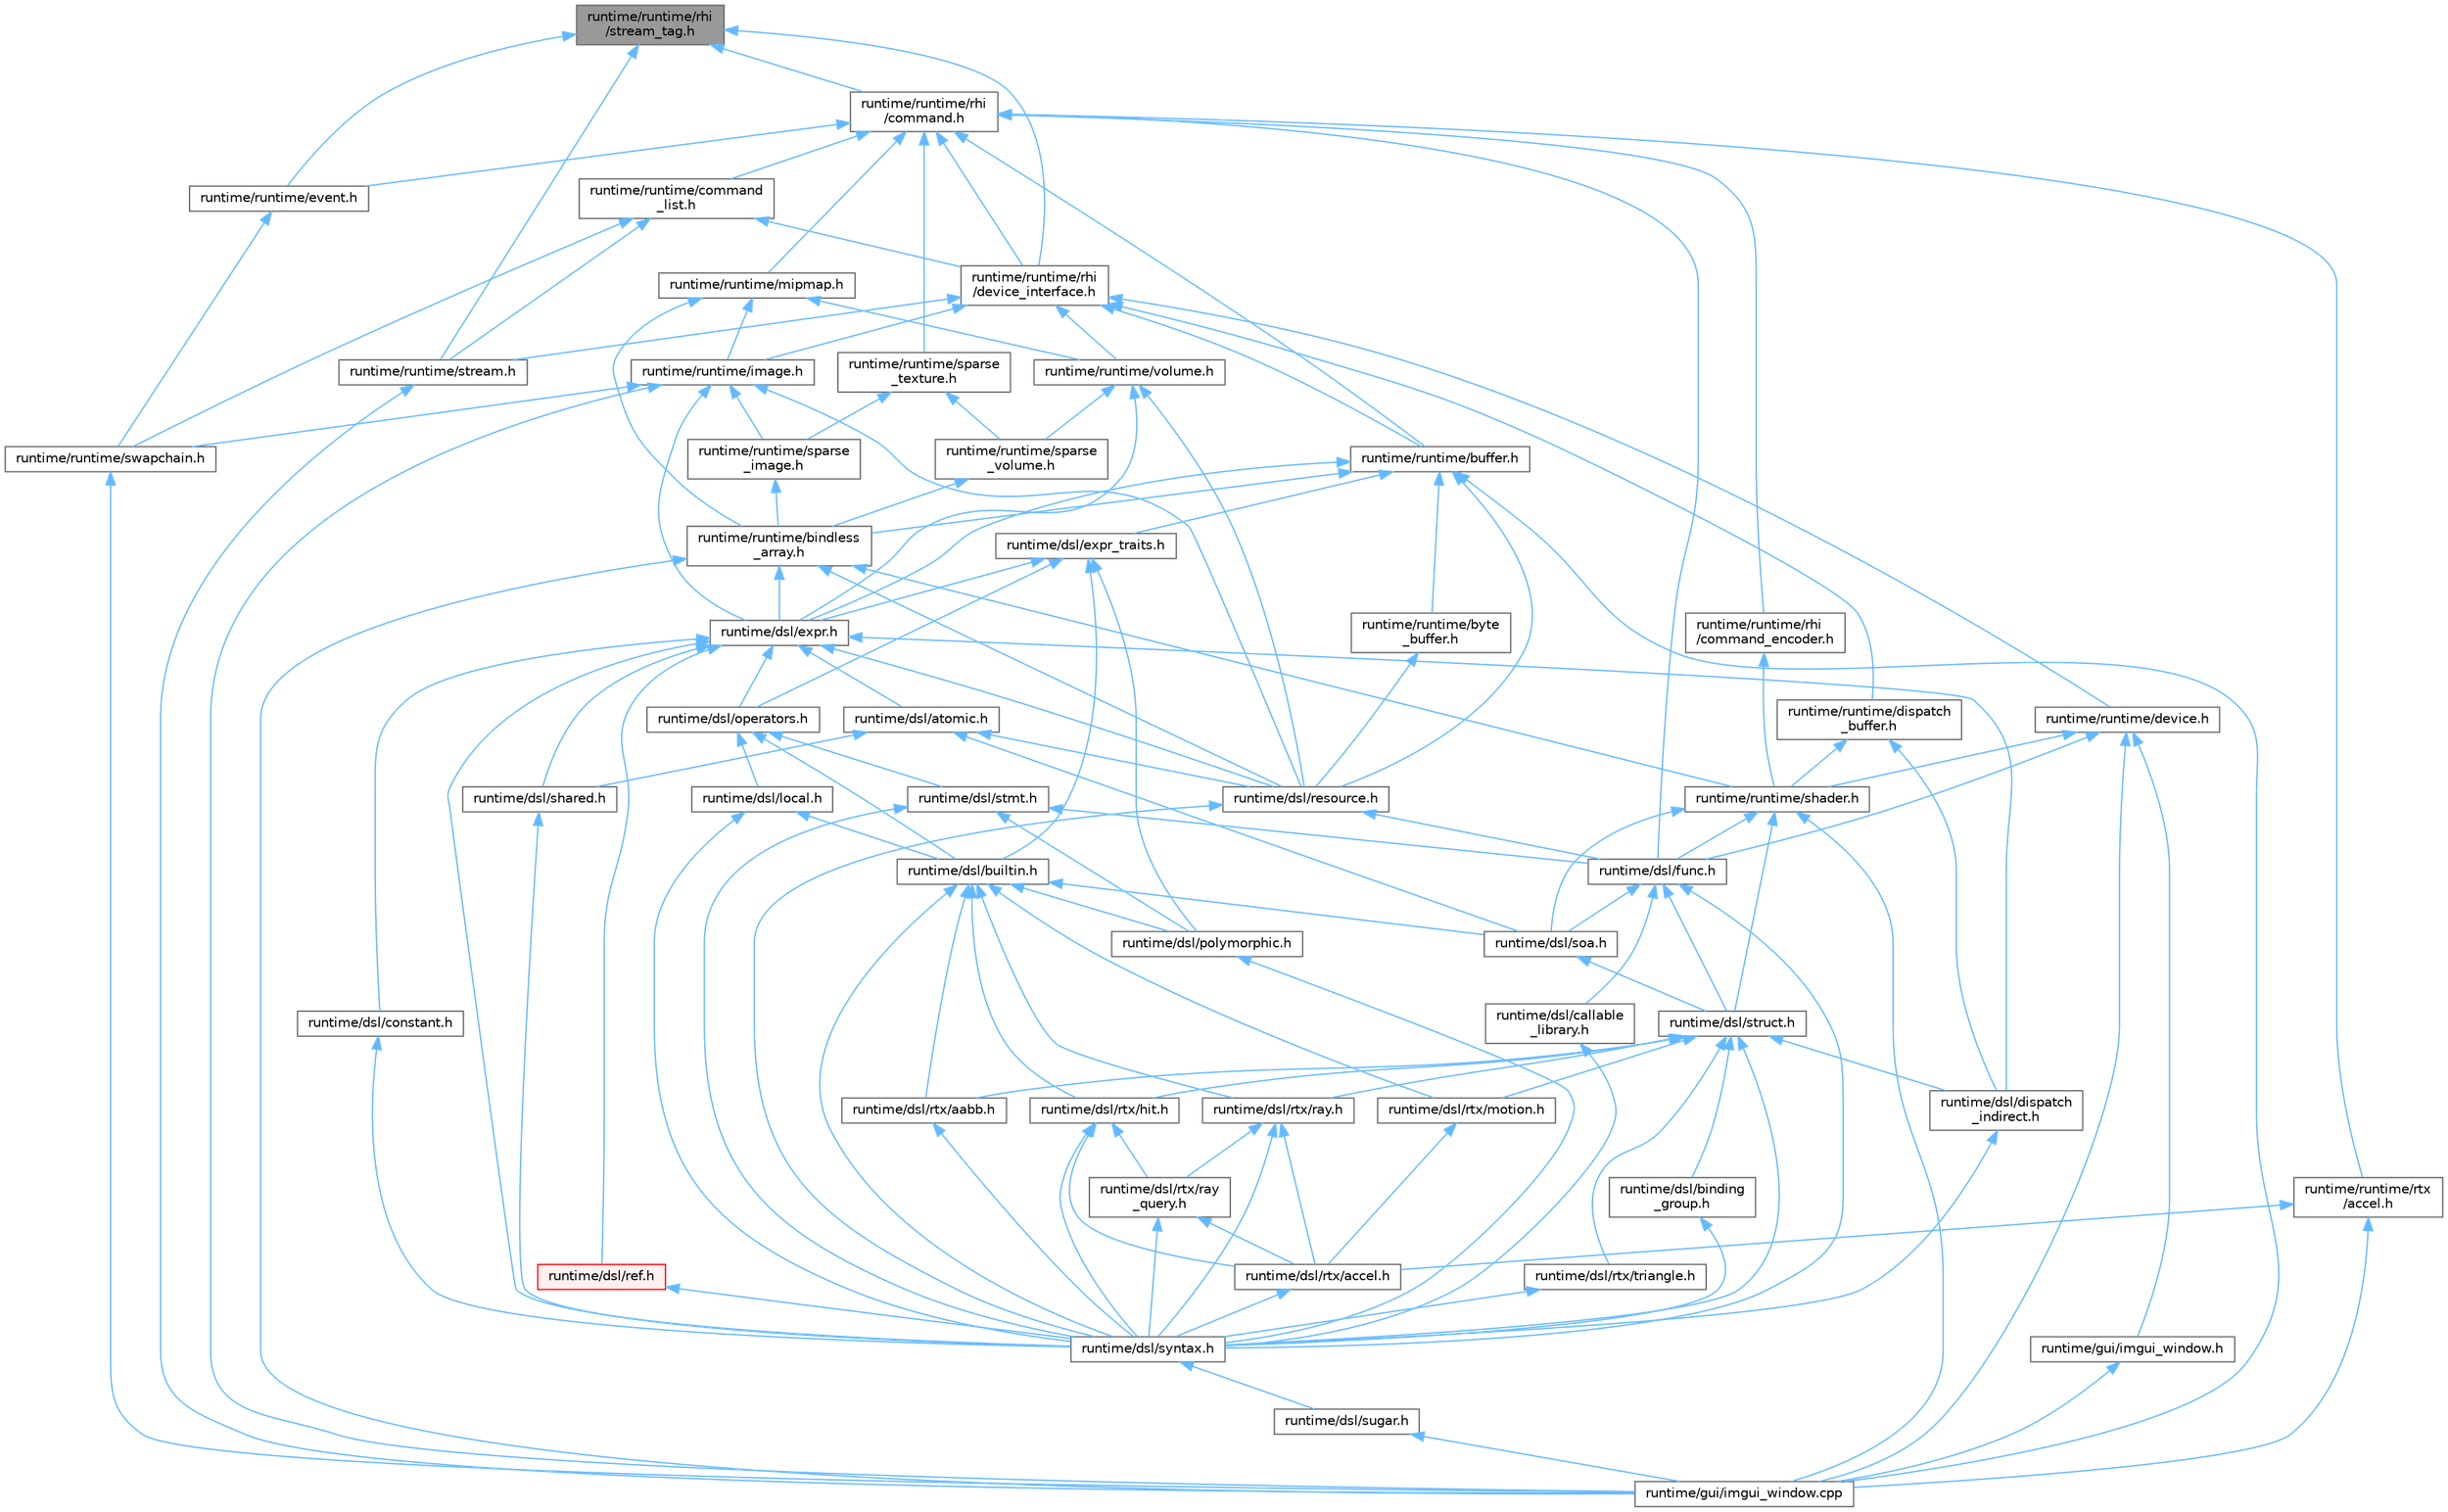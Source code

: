 digraph "runtime/runtime/rhi/stream_tag.h"
{
 // LATEX_PDF_SIZE
  bgcolor="transparent";
  edge [fontname=Helvetica,fontsize=10,labelfontname=Helvetica,labelfontsize=10];
  node [fontname=Helvetica,fontsize=10,shape=box,height=0.2,width=0.4];
  Node1 [id="Node000001",label="runtime/runtime/rhi\l/stream_tag.h",height=0.2,width=0.4,color="gray40", fillcolor="grey60", style="filled", fontcolor="black",tooltip=" "];
  Node1 -> Node2 [id="edge1_Node000001_Node000002",dir="back",color="steelblue1",style="solid",tooltip=" "];
  Node2 [id="Node000002",label="runtime/runtime/event.h",height=0.2,width=0.4,color="grey40", fillcolor="white", style="filled",URL="$event_8h.html",tooltip=" "];
  Node2 -> Node3 [id="edge2_Node000002_Node000003",dir="back",color="steelblue1",style="solid",tooltip=" "];
  Node3 [id="Node000003",label="runtime/runtime/swapchain.h",height=0.2,width=0.4,color="grey40", fillcolor="white", style="filled",URL="$swapchain_8h.html",tooltip=" "];
  Node3 -> Node4 [id="edge3_Node000003_Node000004",dir="back",color="steelblue1",style="solid",tooltip=" "];
  Node4 [id="Node000004",label="runtime/gui/imgui_window.cpp",height=0.2,width=0.4,color="grey40", fillcolor="white", style="filled",URL="$imgui__window_8cpp.html",tooltip=" "];
  Node1 -> Node5 [id="edge4_Node000001_Node000005",dir="back",color="steelblue1",style="solid",tooltip=" "];
  Node5 [id="Node000005",label="runtime/runtime/rhi\l/command.h",height=0.2,width=0.4,color="grey40", fillcolor="white", style="filled",URL="$command_8h.html",tooltip=" "];
  Node5 -> Node6 [id="edge5_Node000005_Node000006",dir="back",color="steelblue1",style="solid",tooltip=" "];
  Node6 [id="Node000006",label="runtime/dsl/func.h",height=0.2,width=0.4,color="grey40", fillcolor="white", style="filled",URL="$func_8h.html",tooltip=" "];
  Node6 -> Node7 [id="edge6_Node000006_Node000007",dir="back",color="steelblue1",style="solid",tooltip=" "];
  Node7 [id="Node000007",label="runtime/dsl/callable\l_library.h",height=0.2,width=0.4,color="grey40", fillcolor="white", style="filled",URL="$dsl_2callable__library_8h.html",tooltip=" "];
  Node7 -> Node8 [id="edge7_Node000007_Node000008",dir="back",color="steelblue1",style="solid",tooltip=" "];
  Node8 [id="Node000008",label="runtime/dsl/syntax.h",height=0.2,width=0.4,color="grey40", fillcolor="white", style="filled",URL="$syntax_8h.html",tooltip=" "];
  Node8 -> Node9 [id="edge8_Node000008_Node000009",dir="back",color="steelblue1",style="solid",tooltip=" "];
  Node9 [id="Node000009",label="runtime/dsl/sugar.h",height=0.2,width=0.4,color="grey40", fillcolor="white", style="filled",URL="$sugar_8h.html",tooltip=" "];
  Node9 -> Node4 [id="edge9_Node000009_Node000004",dir="back",color="steelblue1",style="solid",tooltip=" "];
  Node6 -> Node10 [id="edge10_Node000006_Node000010",dir="back",color="steelblue1",style="solid",tooltip=" "];
  Node10 [id="Node000010",label="runtime/dsl/soa.h",height=0.2,width=0.4,color="grey40", fillcolor="white", style="filled",URL="$soa_8h.html",tooltip=" "];
  Node10 -> Node11 [id="edge11_Node000010_Node000011",dir="back",color="steelblue1",style="solid",tooltip=" "];
  Node11 [id="Node000011",label="runtime/dsl/struct.h",height=0.2,width=0.4,color="grey40", fillcolor="white", style="filled",URL="$struct_8h.html",tooltip=" "];
  Node11 -> Node12 [id="edge12_Node000011_Node000012",dir="back",color="steelblue1",style="solid",tooltip=" "];
  Node12 [id="Node000012",label="runtime/dsl/binding\l_group.h",height=0.2,width=0.4,color="grey40", fillcolor="white", style="filled",URL="$binding__group_8h.html",tooltip=" "];
  Node12 -> Node8 [id="edge13_Node000012_Node000008",dir="back",color="steelblue1",style="solid",tooltip=" "];
  Node11 -> Node13 [id="edge14_Node000011_Node000013",dir="back",color="steelblue1",style="solid",tooltip=" "];
  Node13 [id="Node000013",label="runtime/dsl/dispatch\l_indirect.h",height=0.2,width=0.4,color="grey40", fillcolor="white", style="filled",URL="$dispatch__indirect_8h.html",tooltip=" "];
  Node13 -> Node8 [id="edge15_Node000013_Node000008",dir="back",color="steelblue1",style="solid",tooltip=" "];
  Node11 -> Node14 [id="edge16_Node000011_Node000014",dir="back",color="steelblue1",style="solid",tooltip=" "];
  Node14 [id="Node000014",label="runtime/dsl/rtx/aabb.h",height=0.2,width=0.4,color="grey40", fillcolor="white", style="filled",URL="$dsl_2rtx_2aabb_8h.html",tooltip=" "];
  Node14 -> Node8 [id="edge17_Node000014_Node000008",dir="back",color="steelblue1",style="solid",tooltip=" "];
  Node11 -> Node15 [id="edge18_Node000011_Node000015",dir="back",color="steelblue1",style="solid",tooltip=" "];
  Node15 [id="Node000015",label="runtime/dsl/rtx/hit.h",height=0.2,width=0.4,color="grey40", fillcolor="white", style="filled",URL="$dsl_2rtx_2hit_8h.html",tooltip=" "];
  Node15 -> Node16 [id="edge19_Node000015_Node000016",dir="back",color="steelblue1",style="solid",tooltip=" "];
  Node16 [id="Node000016",label="runtime/dsl/rtx/accel.h",height=0.2,width=0.4,color="grey40", fillcolor="white", style="filled",URL="$dsl_2rtx_2accel_8h.html",tooltip=" "];
  Node16 -> Node8 [id="edge20_Node000016_Node000008",dir="back",color="steelblue1",style="solid",tooltip=" "];
  Node15 -> Node17 [id="edge21_Node000015_Node000017",dir="back",color="steelblue1",style="solid",tooltip=" "];
  Node17 [id="Node000017",label="runtime/dsl/rtx/ray\l_query.h",height=0.2,width=0.4,color="grey40", fillcolor="white", style="filled",URL="$ray__query_8h.html",tooltip=" "];
  Node17 -> Node16 [id="edge22_Node000017_Node000016",dir="back",color="steelblue1",style="solid",tooltip=" "];
  Node17 -> Node8 [id="edge23_Node000017_Node000008",dir="back",color="steelblue1",style="solid",tooltip=" "];
  Node15 -> Node8 [id="edge24_Node000015_Node000008",dir="back",color="steelblue1",style="solid",tooltip=" "];
  Node11 -> Node18 [id="edge25_Node000011_Node000018",dir="back",color="steelblue1",style="solid",tooltip=" "];
  Node18 [id="Node000018",label="runtime/dsl/rtx/motion.h",height=0.2,width=0.4,color="grey40", fillcolor="white", style="filled",URL="$motion_8h.html",tooltip=" "];
  Node18 -> Node16 [id="edge26_Node000018_Node000016",dir="back",color="steelblue1",style="solid",tooltip=" "];
  Node11 -> Node19 [id="edge27_Node000011_Node000019",dir="back",color="steelblue1",style="solid",tooltip=" "];
  Node19 [id="Node000019",label="runtime/dsl/rtx/ray.h",height=0.2,width=0.4,color="grey40", fillcolor="white", style="filled",URL="$dsl_2rtx_2ray_8h.html",tooltip=" "];
  Node19 -> Node16 [id="edge28_Node000019_Node000016",dir="back",color="steelblue1",style="solid",tooltip=" "];
  Node19 -> Node17 [id="edge29_Node000019_Node000017",dir="back",color="steelblue1",style="solid",tooltip=" "];
  Node19 -> Node8 [id="edge30_Node000019_Node000008",dir="back",color="steelblue1",style="solid",tooltip=" "];
  Node11 -> Node20 [id="edge31_Node000011_Node000020",dir="back",color="steelblue1",style="solid",tooltip=" "];
  Node20 [id="Node000020",label="runtime/dsl/rtx/triangle.h",height=0.2,width=0.4,color="grey40", fillcolor="white", style="filled",URL="$dsl_2rtx_2triangle_8h.html",tooltip=" "];
  Node20 -> Node8 [id="edge32_Node000020_Node000008",dir="back",color="steelblue1",style="solid",tooltip=" "];
  Node11 -> Node8 [id="edge33_Node000011_Node000008",dir="back",color="steelblue1",style="solid",tooltip=" "];
  Node6 -> Node11 [id="edge34_Node000006_Node000011",dir="back",color="steelblue1",style="solid",tooltip=" "];
  Node6 -> Node8 [id="edge35_Node000006_Node000008",dir="back",color="steelblue1",style="solid",tooltip=" "];
  Node5 -> Node21 [id="edge36_Node000005_Node000021",dir="back",color="steelblue1",style="solid",tooltip=" "];
  Node21 [id="Node000021",label="runtime/runtime/buffer.h",height=0.2,width=0.4,color="grey40", fillcolor="white", style="filled",URL="$buffer_8h.html",tooltip=" "];
  Node21 -> Node22 [id="edge37_Node000021_Node000022",dir="back",color="steelblue1",style="solid",tooltip=" "];
  Node22 [id="Node000022",label="runtime/dsl/expr.h",height=0.2,width=0.4,color="grey40", fillcolor="white", style="filled",URL="$expr_8h.html",tooltip=" "];
  Node22 -> Node23 [id="edge38_Node000022_Node000023",dir="back",color="steelblue1",style="solid",tooltip=" "];
  Node23 [id="Node000023",label="runtime/dsl/atomic.h",height=0.2,width=0.4,color="grey40", fillcolor="white", style="filled",URL="$dsl_2atomic_8h.html",tooltip=" "];
  Node23 -> Node24 [id="edge39_Node000023_Node000024",dir="back",color="steelblue1",style="solid",tooltip=" "];
  Node24 [id="Node000024",label="runtime/dsl/resource.h",height=0.2,width=0.4,color="grey40", fillcolor="white", style="filled",URL="$dsl_2resource_8h.html",tooltip=" "];
  Node24 -> Node6 [id="edge40_Node000024_Node000006",dir="back",color="steelblue1",style="solid",tooltip=" "];
  Node24 -> Node8 [id="edge41_Node000024_Node000008",dir="back",color="steelblue1",style="solid",tooltip=" "];
  Node23 -> Node25 [id="edge42_Node000023_Node000025",dir="back",color="steelblue1",style="solid",tooltip=" "];
  Node25 [id="Node000025",label="runtime/dsl/shared.h",height=0.2,width=0.4,color="grey40", fillcolor="white", style="filled",URL="$shared_8h.html",tooltip=" "];
  Node25 -> Node8 [id="edge43_Node000025_Node000008",dir="back",color="steelblue1",style="solid",tooltip=" "];
  Node23 -> Node10 [id="edge44_Node000023_Node000010",dir="back",color="steelblue1",style="solid",tooltip=" "];
  Node22 -> Node26 [id="edge45_Node000022_Node000026",dir="back",color="steelblue1",style="solid",tooltip=" "];
  Node26 [id="Node000026",label="runtime/dsl/constant.h",height=0.2,width=0.4,color="grey40", fillcolor="white", style="filled",URL="$constant_8h.html",tooltip=" "];
  Node26 -> Node8 [id="edge46_Node000026_Node000008",dir="back",color="steelblue1",style="solid",tooltip=" "];
  Node22 -> Node13 [id="edge47_Node000022_Node000013",dir="back",color="steelblue1",style="solid",tooltip=" "];
  Node22 -> Node27 [id="edge48_Node000022_Node000027",dir="back",color="steelblue1",style="solid",tooltip=" "];
  Node27 [id="Node000027",label="runtime/dsl/operators.h",height=0.2,width=0.4,color="grey40", fillcolor="white", style="filled",URL="$operators_8h.html",tooltip=" "];
  Node27 -> Node28 [id="edge49_Node000027_Node000028",dir="back",color="steelblue1",style="solid",tooltip=" "];
  Node28 [id="Node000028",label="runtime/dsl/builtin.h",height=0.2,width=0.4,color="grey40", fillcolor="white", style="filled",URL="$builtin_8h.html",tooltip=" "];
  Node28 -> Node29 [id="edge50_Node000028_Node000029",dir="back",color="steelblue1",style="solid",tooltip=" "];
  Node29 [id="Node000029",label="runtime/dsl/polymorphic.h",height=0.2,width=0.4,color="grey40", fillcolor="white", style="filled",URL="$polymorphic_8h.html",tooltip=" "];
  Node29 -> Node8 [id="edge51_Node000029_Node000008",dir="back",color="steelblue1",style="solid",tooltip=" "];
  Node28 -> Node14 [id="edge52_Node000028_Node000014",dir="back",color="steelblue1",style="solid",tooltip=" "];
  Node28 -> Node15 [id="edge53_Node000028_Node000015",dir="back",color="steelblue1",style="solid",tooltip=" "];
  Node28 -> Node18 [id="edge54_Node000028_Node000018",dir="back",color="steelblue1",style="solid",tooltip=" "];
  Node28 -> Node19 [id="edge55_Node000028_Node000019",dir="back",color="steelblue1",style="solid",tooltip=" "];
  Node28 -> Node10 [id="edge56_Node000028_Node000010",dir="back",color="steelblue1",style="solid",tooltip=" "];
  Node28 -> Node8 [id="edge57_Node000028_Node000008",dir="back",color="steelblue1",style="solid",tooltip=" "];
  Node27 -> Node30 [id="edge58_Node000027_Node000030",dir="back",color="steelblue1",style="solid",tooltip=" "];
  Node30 [id="Node000030",label="runtime/dsl/local.h",height=0.2,width=0.4,color="grey40", fillcolor="white", style="filled",URL="$local_8h.html",tooltip=" "];
  Node30 -> Node28 [id="edge59_Node000030_Node000028",dir="back",color="steelblue1",style="solid",tooltip=" "];
  Node30 -> Node8 [id="edge60_Node000030_Node000008",dir="back",color="steelblue1",style="solid",tooltip=" "];
  Node27 -> Node31 [id="edge61_Node000027_Node000031",dir="back",color="steelblue1",style="solid",tooltip=" "];
  Node31 [id="Node000031",label="runtime/dsl/stmt.h",height=0.2,width=0.4,color="grey40", fillcolor="white", style="filled",URL="$stmt_8h.html",tooltip=" "];
  Node31 -> Node6 [id="edge62_Node000031_Node000006",dir="back",color="steelblue1",style="solid",tooltip=" "];
  Node31 -> Node29 [id="edge63_Node000031_Node000029",dir="back",color="steelblue1",style="solid",tooltip=" "];
  Node31 -> Node8 [id="edge64_Node000031_Node000008",dir="back",color="steelblue1",style="solid",tooltip=" "];
  Node22 -> Node32 [id="edge65_Node000022_Node000032",dir="back",color="steelblue1",style="solid",tooltip=" "];
  Node32 [id="Node000032",label="runtime/dsl/ref.h",height=0.2,width=0.4,color="red", fillcolor="#FFF0F0", style="filled",URL="$ref_8h.html",tooltip=" "];
  Node32 -> Node8 [id="edge66_Node000032_Node000008",dir="back",color="steelblue1",style="solid",tooltip=" "];
  Node22 -> Node24 [id="edge67_Node000022_Node000024",dir="back",color="steelblue1",style="solid",tooltip=" "];
  Node22 -> Node25 [id="edge68_Node000022_Node000025",dir="back",color="steelblue1",style="solid",tooltip=" "];
  Node22 -> Node8 [id="edge69_Node000022_Node000008",dir="back",color="steelblue1",style="solid",tooltip=" "];
  Node21 -> Node35 [id="edge70_Node000021_Node000035",dir="back",color="steelblue1",style="solid",tooltip=" "];
  Node35 [id="Node000035",label="runtime/dsl/expr_traits.h",height=0.2,width=0.4,color="grey40", fillcolor="white", style="filled",URL="$expr__traits_8h.html",tooltip=" "];
  Node35 -> Node28 [id="edge71_Node000035_Node000028",dir="back",color="steelblue1",style="solid",tooltip=" "];
  Node35 -> Node22 [id="edge72_Node000035_Node000022",dir="back",color="steelblue1",style="solid",tooltip=" "];
  Node35 -> Node27 [id="edge73_Node000035_Node000027",dir="back",color="steelblue1",style="solid",tooltip=" "];
  Node35 -> Node29 [id="edge74_Node000035_Node000029",dir="back",color="steelblue1",style="solid",tooltip=" "];
  Node21 -> Node24 [id="edge75_Node000021_Node000024",dir="back",color="steelblue1",style="solid",tooltip=" "];
  Node21 -> Node4 [id="edge76_Node000021_Node000004",dir="back",color="steelblue1",style="solid",tooltip=" "];
  Node21 -> Node36 [id="edge77_Node000021_Node000036",dir="back",color="steelblue1",style="solid",tooltip=" "];
  Node36 [id="Node000036",label="runtime/runtime/bindless\l_array.h",height=0.2,width=0.4,color="grey40", fillcolor="white", style="filled",URL="$bindless__array_8h.html",tooltip=" "];
  Node36 -> Node22 [id="edge78_Node000036_Node000022",dir="back",color="steelblue1",style="solid",tooltip=" "];
  Node36 -> Node24 [id="edge79_Node000036_Node000024",dir="back",color="steelblue1",style="solid",tooltip=" "];
  Node36 -> Node4 [id="edge80_Node000036_Node000004",dir="back",color="steelblue1",style="solid",tooltip=" "];
  Node36 -> Node37 [id="edge81_Node000036_Node000037",dir="back",color="steelblue1",style="solid",tooltip=" "];
  Node37 [id="Node000037",label="runtime/runtime/shader.h",height=0.2,width=0.4,color="grey40", fillcolor="white", style="filled",URL="$shader_8h.html",tooltip=" "];
  Node37 -> Node6 [id="edge82_Node000037_Node000006",dir="back",color="steelblue1",style="solid",tooltip=" "];
  Node37 -> Node10 [id="edge83_Node000037_Node000010",dir="back",color="steelblue1",style="solid",tooltip=" "];
  Node37 -> Node11 [id="edge84_Node000037_Node000011",dir="back",color="steelblue1",style="solid",tooltip=" "];
  Node37 -> Node4 [id="edge85_Node000037_Node000004",dir="back",color="steelblue1",style="solid",tooltip=" "];
  Node21 -> Node38 [id="edge86_Node000021_Node000038",dir="back",color="steelblue1",style="solid",tooltip=" "];
  Node38 [id="Node000038",label="runtime/runtime/byte\l_buffer.h",height=0.2,width=0.4,color="grey40", fillcolor="white", style="filled",URL="$byte__buffer_8h.html",tooltip=" "];
  Node38 -> Node24 [id="edge87_Node000038_Node000024",dir="back",color="steelblue1",style="solid",tooltip=" "];
  Node5 -> Node39 [id="edge88_Node000005_Node000039",dir="back",color="steelblue1",style="solid",tooltip=" "];
  Node39 [id="Node000039",label="runtime/runtime/command\l_list.h",height=0.2,width=0.4,color="grey40", fillcolor="white", style="filled",URL="$command__list_8h.html",tooltip=" "];
  Node39 -> Node40 [id="edge89_Node000039_Node000040",dir="back",color="steelblue1",style="solid",tooltip=" "];
  Node40 [id="Node000040",label="runtime/runtime/rhi\l/device_interface.h",height=0.2,width=0.4,color="grey40", fillcolor="white", style="filled",URL="$device__interface_8h.html",tooltip=" "];
  Node40 -> Node21 [id="edge90_Node000040_Node000021",dir="back",color="steelblue1",style="solid",tooltip=" "];
  Node40 -> Node41 [id="edge91_Node000040_Node000041",dir="back",color="steelblue1",style="solid",tooltip=" "];
  Node41 [id="Node000041",label="runtime/runtime/device.h",height=0.2,width=0.4,color="grey40", fillcolor="white", style="filled",URL="$device_8h.html",tooltip=" "];
  Node41 -> Node6 [id="edge92_Node000041_Node000006",dir="back",color="steelblue1",style="solid",tooltip=" "];
  Node41 -> Node4 [id="edge93_Node000041_Node000004",dir="back",color="steelblue1",style="solid",tooltip=" "];
  Node41 -> Node42 [id="edge94_Node000041_Node000042",dir="back",color="steelblue1",style="solid",tooltip=" "];
  Node42 [id="Node000042",label="runtime/gui/imgui_window.h",height=0.2,width=0.4,color="grey40", fillcolor="white", style="filled",URL="$imgui__window_8h.html",tooltip=" "];
  Node42 -> Node4 [id="edge95_Node000042_Node000004",dir="back",color="steelblue1",style="solid",tooltip=" "];
  Node41 -> Node37 [id="edge96_Node000041_Node000037",dir="back",color="steelblue1",style="solid",tooltip=" "];
  Node40 -> Node43 [id="edge97_Node000040_Node000043",dir="back",color="steelblue1",style="solid",tooltip=" "];
  Node43 [id="Node000043",label="runtime/runtime/dispatch\l_buffer.h",height=0.2,width=0.4,color="grey40", fillcolor="white", style="filled",URL="$dispatch__buffer_8h.html",tooltip=" "];
  Node43 -> Node13 [id="edge98_Node000043_Node000013",dir="back",color="steelblue1",style="solid",tooltip=" "];
  Node43 -> Node37 [id="edge99_Node000043_Node000037",dir="back",color="steelblue1",style="solid",tooltip=" "];
  Node40 -> Node44 [id="edge100_Node000040_Node000044",dir="back",color="steelblue1",style="solid",tooltip=" "];
  Node44 [id="Node000044",label="runtime/runtime/image.h",height=0.2,width=0.4,color="grey40", fillcolor="white", style="filled",URL="$image_8h.html",tooltip=" "];
  Node44 -> Node22 [id="edge101_Node000044_Node000022",dir="back",color="steelblue1",style="solid",tooltip=" "];
  Node44 -> Node24 [id="edge102_Node000044_Node000024",dir="back",color="steelblue1",style="solid",tooltip=" "];
  Node44 -> Node4 [id="edge103_Node000044_Node000004",dir="back",color="steelblue1",style="solid",tooltip=" "];
  Node44 -> Node45 [id="edge104_Node000044_Node000045",dir="back",color="steelblue1",style="solid",tooltip=" "];
  Node45 [id="Node000045",label="runtime/runtime/sparse\l_image.h",height=0.2,width=0.4,color="grey40", fillcolor="white", style="filled",URL="$sparse__image_8h.html",tooltip=" "];
  Node45 -> Node36 [id="edge105_Node000045_Node000036",dir="back",color="steelblue1",style="solid",tooltip=" "];
  Node44 -> Node3 [id="edge106_Node000044_Node000003",dir="back",color="steelblue1",style="solid",tooltip=" "];
  Node40 -> Node46 [id="edge107_Node000040_Node000046",dir="back",color="steelblue1",style="solid",tooltip=" "];
  Node46 [id="Node000046",label="runtime/runtime/stream.h",height=0.2,width=0.4,color="grey40", fillcolor="white", style="filled",URL="$stream_8h.html",tooltip=" "];
  Node46 -> Node4 [id="edge108_Node000046_Node000004",dir="back",color="steelblue1",style="solid",tooltip=" "];
  Node40 -> Node47 [id="edge109_Node000040_Node000047",dir="back",color="steelblue1",style="solid",tooltip=" "];
  Node47 [id="Node000047",label="runtime/runtime/volume.h",height=0.2,width=0.4,color="grey40", fillcolor="white", style="filled",URL="$volume_8h.html",tooltip=" "];
  Node47 -> Node22 [id="edge110_Node000047_Node000022",dir="back",color="steelblue1",style="solid",tooltip=" "];
  Node47 -> Node24 [id="edge111_Node000047_Node000024",dir="back",color="steelblue1",style="solid",tooltip=" "];
  Node47 -> Node48 [id="edge112_Node000047_Node000048",dir="back",color="steelblue1",style="solid",tooltip=" "];
  Node48 [id="Node000048",label="runtime/runtime/sparse\l_volume.h",height=0.2,width=0.4,color="grey40", fillcolor="white", style="filled",URL="$sparse__volume_8h.html",tooltip=" "];
  Node48 -> Node36 [id="edge113_Node000048_Node000036",dir="back",color="steelblue1",style="solid",tooltip=" "];
  Node39 -> Node46 [id="edge114_Node000039_Node000046",dir="back",color="steelblue1",style="solid",tooltip=" "];
  Node39 -> Node3 [id="edge115_Node000039_Node000003",dir="back",color="steelblue1",style="solid",tooltip=" "];
  Node5 -> Node2 [id="edge116_Node000005_Node000002",dir="back",color="steelblue1",style="solid",tooltip=" "];
  Node5 -> Node49 [id="edge117_Node000005_Node000049",dir="back",color="steelblue1",style="solid",tooltip=" "];
  Node49 [id="Node000049",label="runtime/runtime/mipmap.h",height=0.2,width=0.4,color="grey40", fillcolor="white", style="filled",URL="$mipmap_8h.html",tooltip=" "];
  Node49 -> Node36 [id="edge118_Node000049_Node000036",dir="back",color="steelblue1",style="solid",tooltip=" "];
  Node49 -> Node44 [id="edge119_Node000049_Node000044",dir="back",color="steelblue1",style="solid",tooltip=" "];
  Node49 -> Node47 [id="edge120_Node000049_Node000047",dir="back",color="steelblue1",style="solid",tooltip=" "];
  Node5 -> Node50 [id="edge121_Node000005_Node000050",dir="back",color="steelblue1",style="solid",tooltip=" "];
  Node50 [id="Node000050",label="runtime/runtime/rhi\l/command_encoder.h",height=0.2,width=0.4,color="grey40", fillcolor="white", style="filled",URL="$command__encoder_8h.html",tooltip=" "];
  Node50 -> Node37 [id="edge122_Node000050_Node000037",dir="back",color="steelblue1",style="solid",tooltip=" "];
  Node5 -> Node40 [id="edge123_Node000005_Node000040",dir="back",color="steelblue1",style="solid",tooltip=" "];
  Node5 -> Node51 [id="edge124_Node000005_Node000051",dir="back",color="steelblue1",style="solid",tooltip=" "];
  Node51 [id="Node000051",label="runtime/runtime/rtx\l/accel.h",height=0.2,width=0.4,color="grey40", fillcolor="white", style="filled",URL="$runtime_2rtx_2accel_8h.html",tooltip=" "];
  Node51 -> Node16 [id="edge125_Node000051_Node000016",dir="back",color="steelblue1",style="solid",tooltip=" "];
  Node51 -> Node4 [id="edge126_Node000051_Node000004",dir="back",color="steelblue1",style="solid",tooltip=" "];
  Node5 -> Node52 [id="edge127_Node000005_Node000052",dir="back",color="steelblue1",style="solid",tooltip=" "];
  Node52 [id="Node000052",label="runtime/runtime/sparse\l_texture.h",height=0.2,width=0.4,color="grey40", fillcolor="white", style="filled",URL="$sparse__texture_8h.html",tooltip=" "];
  Node52 -> Node45 [id="edge128_Node000052_Node000045",dir="back",color="steelblue1",style="solid",tooltip=" "];
  Node52 -> Node48 [id="edge129_Node000052_Node000048",dir="back",color="steelblue1",style="solid",tooltip=" "];
  Node1 -> Node40 [id="edge130_Node000001_Node000040",dir="back",color="steelblue1",style="solid",tooltip=" "];
  Node1 -> Node46 [id="edge131_Node000001_Node000046",dir="back",color="steelblue1",style="solid",tooltip=" "];
}
